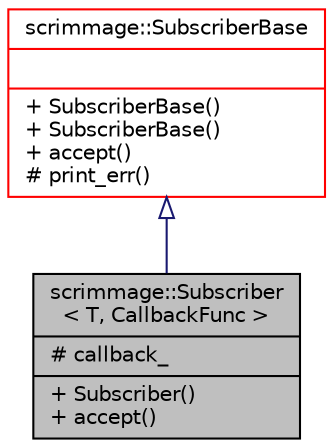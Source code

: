 digraph "scrimmage::Subscriber&lt; T, CallbackFunc &gt;"
{
 // LATEX_PDF_SIZE
  edge [fontname="Helvetica",fontsize="10",labelfontname="Helvetica",labelfontsize="10"];
  node [fontname="Helvetica",fontsize="10",shape=record];
  Node1 [label="{scrimmage::Subscriber\l\< T, CallbackFunc \>\n|# callback_\l|+ Subscriber()\l+ accept()\l}",height=0.2,width=0.4,color="black", fillcolor="grey75", style="filled", fontcolor="black",tooltip=" "];
  Node2 -> Node1 [dir="back",color="midnightblue",fontsize="10",style="solid",arrowtail="onormal",fontname="Helvetica"];
  Node2 [label="{scrimmage::SubscriberBase\n||+ SubscriberBase()\l+ SubscriberBase()\l+ accept()\l# print_err()\l}",height=0.2,width=0.4,color="red", fillcolor="white", style="filled",URL="$classscrimmage_1_1SubscriberBase.html",tooltip=" "];
}

